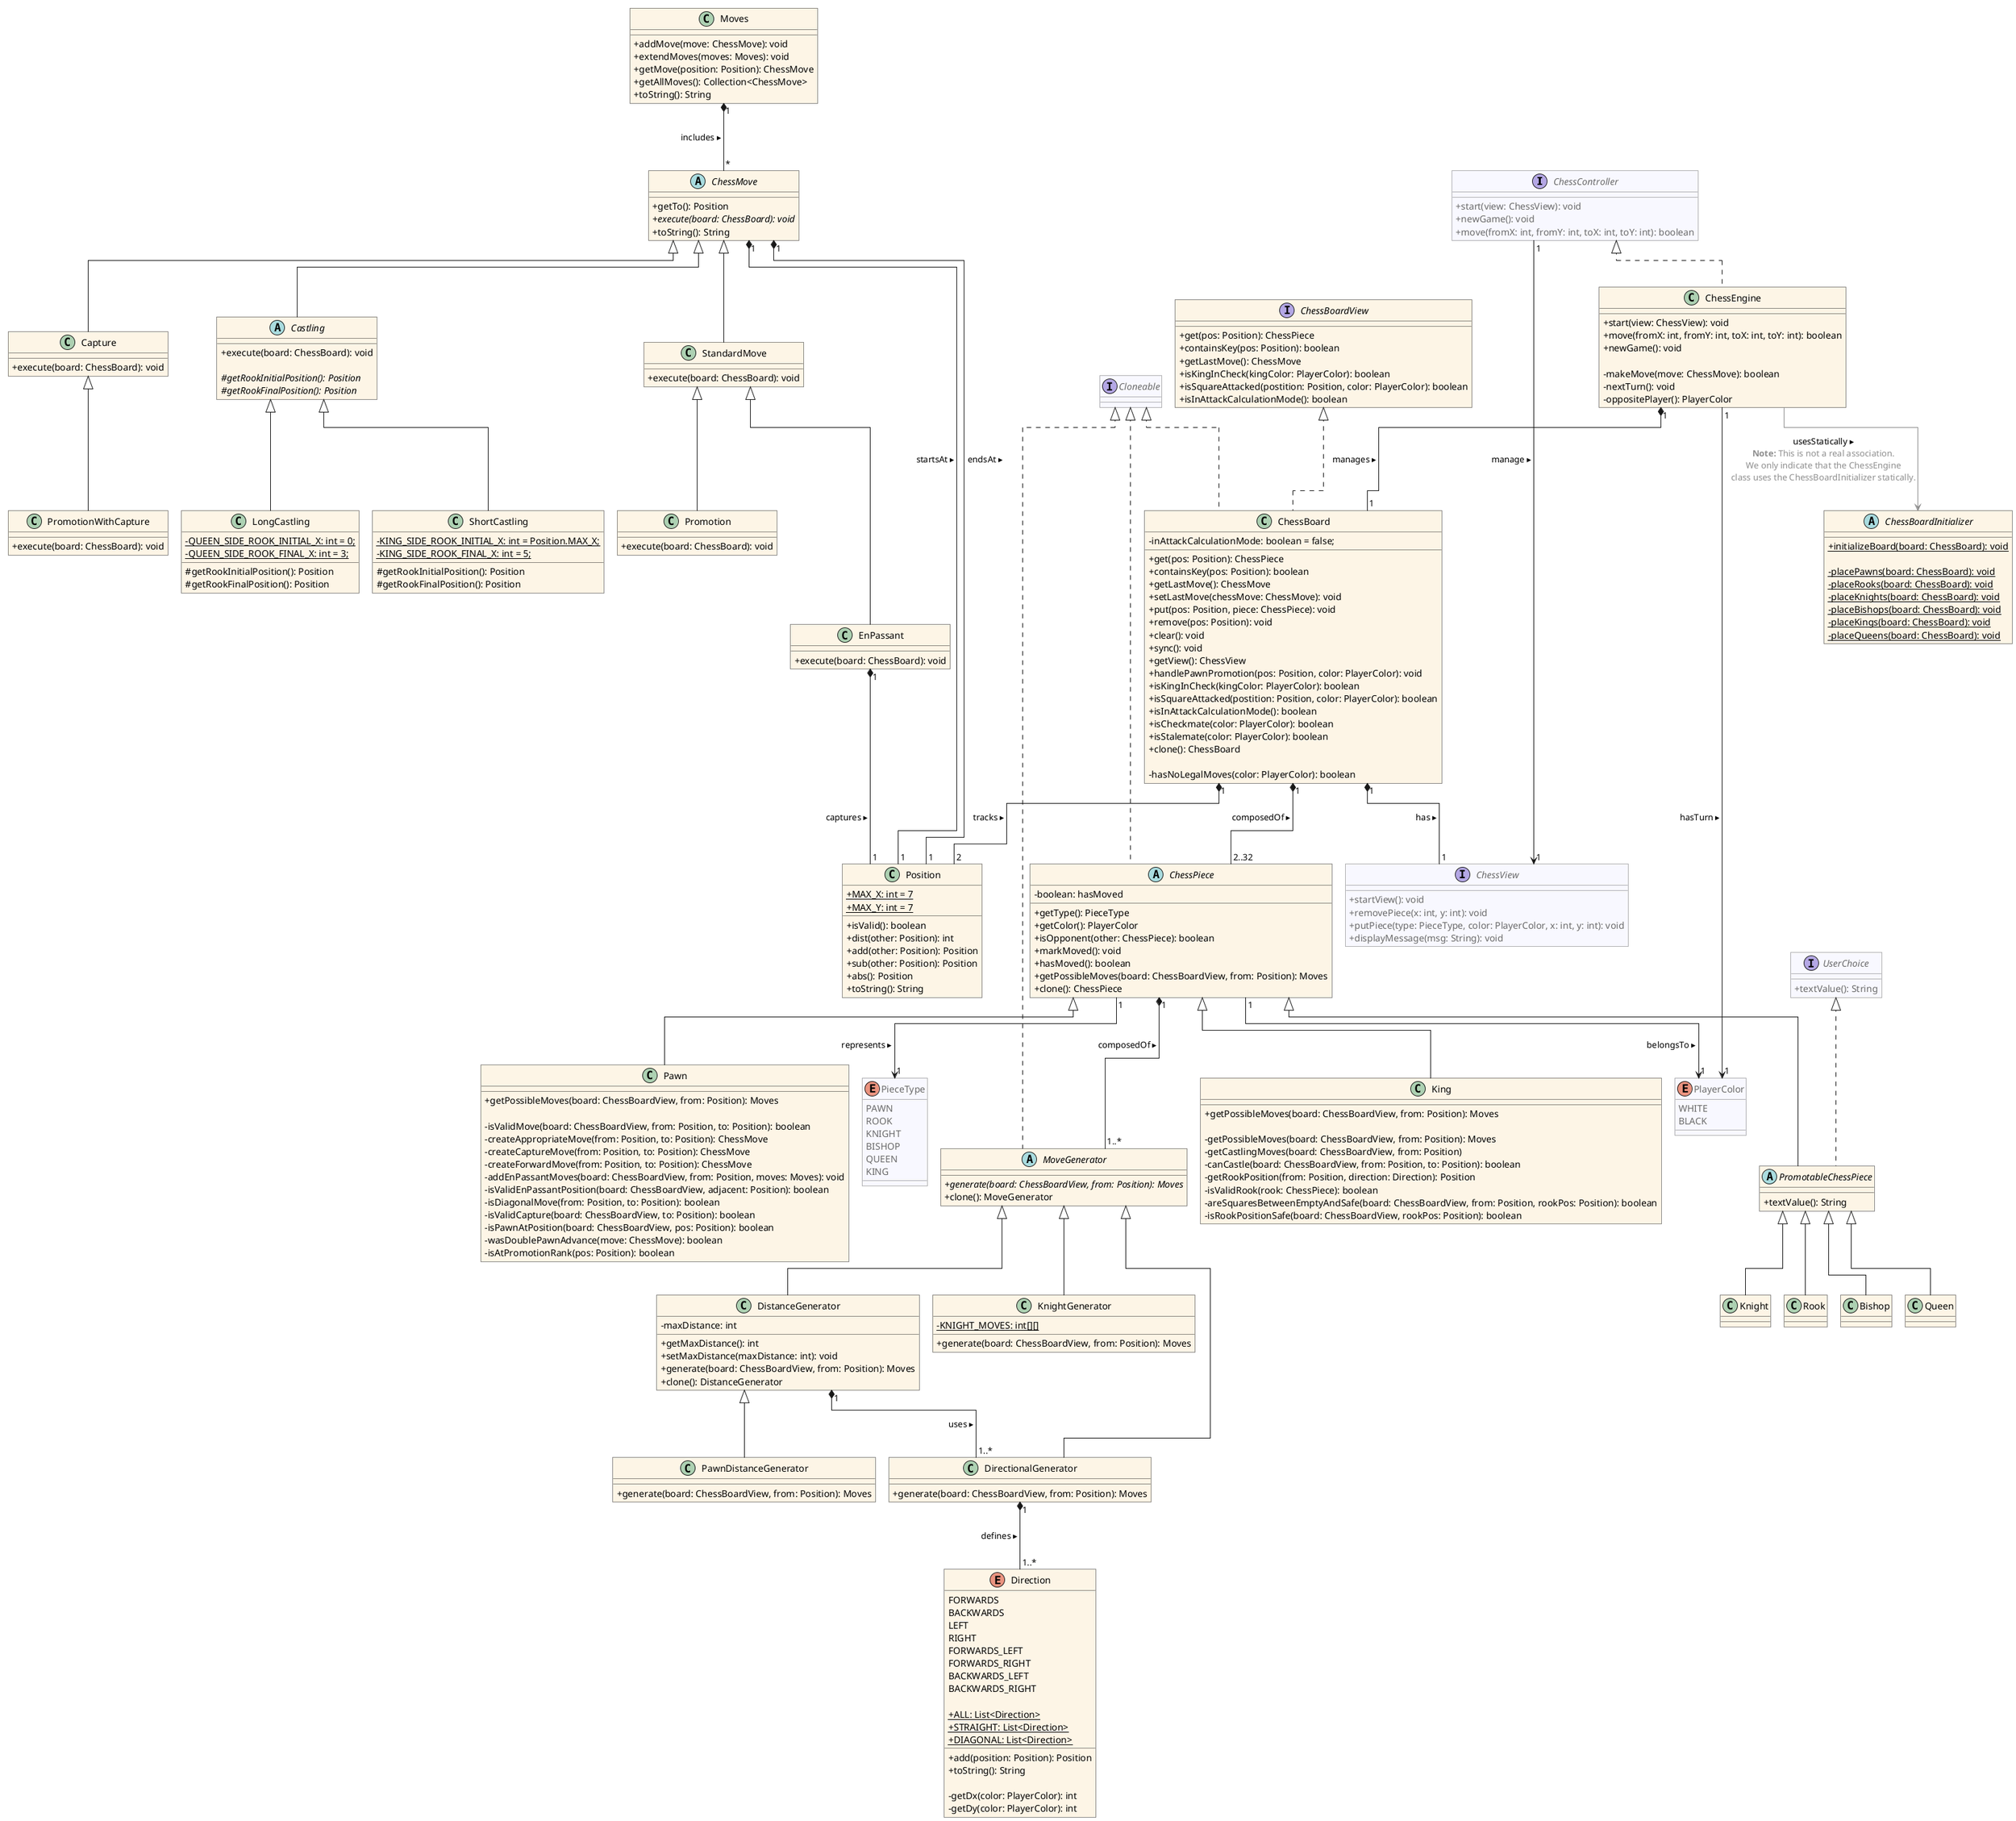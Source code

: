 @startuml
!pragma layout elk
skinparam linetype ortho
skinparam roundCorner 0
skinparam classAttributeIconSize 0
skinparam ClassBackgroundColor #OldLace
skinparam NoteBackgroundColor #OldLace
skinparam Shadowing false
top to bottom direction

<style>
    classDiagram {
        .provided {
            BackgroundColor GhostWhite
            LineColor DimGrey
            FontColor DimGrey
        }
    }
</style>

hide <<provided>> stereotype

interface ChessController<<provided>> {
    + start(view: ChessView): void
    + newGame(): void
    + move(fromX: int, fromY: int, toX: int, toY: int): boolean
}

interface UserChoice<<provided>> {
    + textValue(): String
}

' interface "DrawableResource<E>"<<provided>> {
'     + getResource(): E
' }

interface ChessView<<provided>> {
    + startView(): void
    + removePiece(x: int, y: int): void
    + putPiece(type: PieceType, color: PlayerColor, x: int, y: int): void
    + displayMessage(msg: String): void
}

' note left of ChessView
'     T implements User Choice: <T extends User Choice> in Java
' end note

' abstract class "BaseView<E>"<<provided>> implements ChessView {
'     + registerResource(type: PieceType, color: PlayerColor, res: DrawableResource<E>): void
'     # loadResourceFor(type: PieceType, color: PlayerColor, def: Resource): DrawableResource<E>
' }

' class GUIView<<provided>> extends "BaseView<E>" {
'     + startView(): void
'     + removePiece(x: int, y: int): void
'     + putPiece(x: int, y: int, type: PieceType, color: PlayerColor): void
' + displayMessage(msg: String): void
'     + askUser<T>(title: String, question: String, possibilities: ...T): T
' }

' class ConsoleView<<provided>> extends "BaseView<E>" {
'     + startView(): void
'     + removePiece(x: int, y: int): void
'     + putPiece(x: int, y: int, type: PieceType, color: PlayerColor): void
'     + displayMessage(msg: String): void
'     + askUser<T>(title: String, question: String, possibilities: ...T): T
' }

class ChessEngine implements ChessController {
    + start(view: ChessView): void
    + move(fromX: int, fromY: int, toX: int, toY: int): boolean
    + newGame(): void

    - makeMove(move: ChessMove): boolean
    - nextTurn(): void
    - oppositePlayer(): PlayerColor
}

interface ChessBoardView {
    + get(pos: Position): ChessPiece
    + containsKey(pos: Position): boolean
    + getLastMove(): ChessMove
    + isKingInCheck(kingColor: PlayerColor): boolean
    + isSquareAttacked(postition: Position, color: PlayerColor): boolean
    + isInAttackCalculationMode(): boolean
}

interface Cloneable<<provided>> {}

class ChessBoard implements ChessBoardView, Cloneable {
    - inAttackCalculationMode: boolean = false;

    + get(pos: Position): ChessPiece
    + containsKey(pos: Position): boolean
    + getLastMove(): ChessMove
    + setLastMove(chessMove: ChessMove): void
    + put(pos: Position, piece: ChessPiece): void
    + remove(pos: Position): void
    + clear(): void
    + sync(): void
    + getView(): ChessView
    + handlePawnPromotion(pos: Position, color: PlayerColor): void
    + isKingInCheck(kingColor: PlayerColor): boolean
    + isSquareAttacked(postition: Position, color: PlayerColor): boolean
    + isInAttackCalculationMode(): boolean
    + isCheckmate(color: PlayerColor): boolean
    + isStalemate(color: PlayerColor): boolean
    + clone(): ChessBoard

    - hasNoLegalMoves(color: PlayerColor): boolean
}

abstract class ChessBoardInitializer {
    + {static} initializeBoard(board: ChessBoard): void

    - {static} placePawns(board: ChessBoard): void
    - {static} placeRooks(board: ChessBoard): void
    - {static} placeKnights(board: ChessBoard): void
    - {static} placeBishops(board: ChessBoard): void
    - {static} placeKings(board: ChessBoard): void
    - {static} placeQueens(board: ChessBoard): void
}

class Position {
    + {static} MAX_X: int = 7
    + {static} MAX_Y: int = 7

    + isValid(): boolean
    + dist(other: Position): int
    + add(other: Position): Position
    + sub(other: Position): Position
    + abs(): Position
    + toString(): String
}

enum PlayerColor<<provided>> {
    WHITE
    BLACK
}

enum PieceType<<provided>> {
    PAWN
    ROOK
    KNIGHT
    BISHOP
    QUEEN
    KING
}

abstract class ChessPiece implements Cloneable {
    - boolean: hasMoved

    + getType(): PieceType
    + getColor(): PlayerColor
    + isOpponent(other: ChessPiece): boolean
    + markMoved(): void
    + hasMoved(): boolean
    + getPossibleMoves(board: ChessBoardView, from: Position): Moves
    + clone(): ChessPiece
}
abstract class PromotableChessPiece extends ChessPiece implements UserChoice {
    + textValue(): String
}
class Pawn extends ChessPiece {
    + getPossibleMoves(board: ChessBoardView, from: Position): Moves

    - isValidMove(board: ChessBoardView, from: Position, to: Position): boolean
    - createAppropriateMove(from: Position, to: Position): ChessMove
    - createCaptureMove(from: Position, to: Position): ChessMove
    - createForwardMove(from: Position, to: Position): ChessMove
    - addEnPassantMoves(board: ChessBoardView, from: Position, moves: Moves): void
    - isValidEnPassantPosition(board: ChessBoardView, adjacent: Position): boolean
    - isDiagonalMove(from: Position, to: Position): boolean
    - isValidCapture(board: ChessBoardView, to: Position): boolean
    - isPawnAtPosition(board: ChessBoardView, pos: Position): boolean
    - wasDoublePawnAdvance(move: ChessMove): boolean
    - isAtPromotionRank(pos: Position): boolean
}
class Rook extends PromotableChessPiece {}
class Knight extends PromotableChessPiece {}
class Bishop extends PromotableChessPiece {}
class Queen extends PromotableChessPiece {}
class King extends ChessPiece {
    + getPossibleMoves(board: ChessBoardView, from: Position): Moves
    
    - getPossibleMoves(board: ChessBoardView, from: Position): Moves
    - getCastlingMoves(board: ChessBoardView, from: Position)
    - canCastle(board: ChessBoardView, from: Position, to: Position): boolean
    - getRookPosition(from: Position, direction: Direction): Position
    - isValidRook(rook: ChessPiece): boolean
    - areSquaresBetweenEmptyAndSafe(board: ChessBoardView, from: Position, rookPos: Position): boolean
    - isRookPositionSafe(board: ChessBoardView, rookPos: Position): boolean
}


abstract class MoveGenerator implements Cloneable {
    + {abstract} generate(board: ChessBoardView, from: Position): Moves
    + clone(): MoveGenerator
}
class DirectionalGenerator extends MoveGenerator {
    + generate(board: ChessBoardView, from: Position): Moves
}
class KnightGenerator extends MoveGenerator {
    - {static} KNIGHT_MOVES: int[][]

    + generate(board: ChessBoardView, from: Position): Moves
}
class DistanceGenerator extends MoveGenerator {
    - maxDistance: int

    + getMaxDistance(): int
    + setMaxDistance(maxDistance: int): void
    + generate(board: ChessBoardView, from: Position): Moves
    + clone(): DistanceGenerator
}
class PawnDistanceGenerator extends DistanceGenerator {
    + generate(board: ChessBoardView, from: Position): Moves
}

enum Direction {
    FORWARDS
    BACKWARDS
    LEFT
    RIGHT
    FORWARDS_LEFT
    FORWARDS_RIGHT
    BACKWARDS_LEFT
    BACKWARDS_RIGHT

    + {static} ALL: List<Direction>
    + {static} STRAIGHT: List<Direction>
    + {static} DIAGONAL: List<Direction>

    + add(position: Position): Position
    + toString(): String

    - getDx(color: PlayerColor): int
    - getDy(color: PlayerColor): int
}


class Moves {
    + addMove(move: ChessMove): void
    + extendMoves(moves: Moves): void
    + getMove(position: Position): ChessMove
    + getAllMoves(): Collection<ChessMove>
    + toString(): String
}

abstract class ChessMove {
    + getTo(): Position
    + {abstract} execute(board: ChessBoard): void
    + toString(): String
}

class StandardMove extends ChessMove {
    + execute(board: ChessBoard): void
}
class Capture extends ChessMove {
    + execute(board: ChessBoard): void
}
class EnPassant extends StandardMove {
    + execute(board: ChessBoard): void
}
abstract class Castling extends ChessMove {
    + execute(board: ChessBoard): void

    # {abstract} getRookInitialPosition(): Position
    # {abstract} getRookFinalPosition(): Position
}
class LongCastling extends Castling {
    - {static} QUEEN_SIDE_ROOK_INITIAL_X: int = 0;
    - {static} QUEEN_SIDE_ROOK_FINAL_X: int = 3;

    # getRookInitialPosition(): Position
    # getRookFinalPosition(): Position
}
class ShortCastling extends Castling {
    - {static} KING_SIDE_ROOK_INITIAL_X: int = Position.MAX_X;
    - {static} KING_SIDE_ROOK_FINAL_X: int = 5;

    # getRookInitialPosition(): Position
    # getRookFinalPosition(): Position
}
class Promotion extends StandardMove {
    + execute(board: ChessBoard): void
}
class PromotionWithCapture extends Capture {
    + execute(board: ChessBoard): void
}

ChessController "1" --> "1" ChessView : manage ▸

ChessEngine "1" *-- "1" ChessBoard : manages ▸
ChessEngine "1" --> "1" PlayerColor : hasTurn ▸
ChessEngine -[#8e8e8e]-> ChessBoardInitializer : usesStatically ▸\n<color #8e8e8e>**Note:** This is not a real association.\n<color #8e8e8e>We only indicate that the ChessEngine\n<color #8e8e8e>class uses the ChessBoardInitializer statically.
ChessBoard "1" *-- "1" ChessView : has ▸
ChessBoard "1" *-- "2..32" ChessPiece : composedOf ▸
ChessBoard "1" *-- "2" Position : tracks ▸
ChessPiece "1" --> "1" PieceType : represents ▸
ChessPiece "1" --> "1" PlayerColor : belongsTo ▸
ChessPiece "1" *-- "1..*" MoveGenerator : composedOf ▸

DirectionalGenerator "1" *-- "1..*" Direction : defines ▸
DistanceGenerator "1" *-- "1..*" DirectionalGenerator : uses ▸

ChessMove "1" *-- "1" Position : startsAt ▸
ChessMove "1" *-- "1" Position : endsAt ▸
Moves "1" *-- "*" ChessMove : includes ▸
EnPassant "1" *-- "1" Position : captures ▸

@enduml
